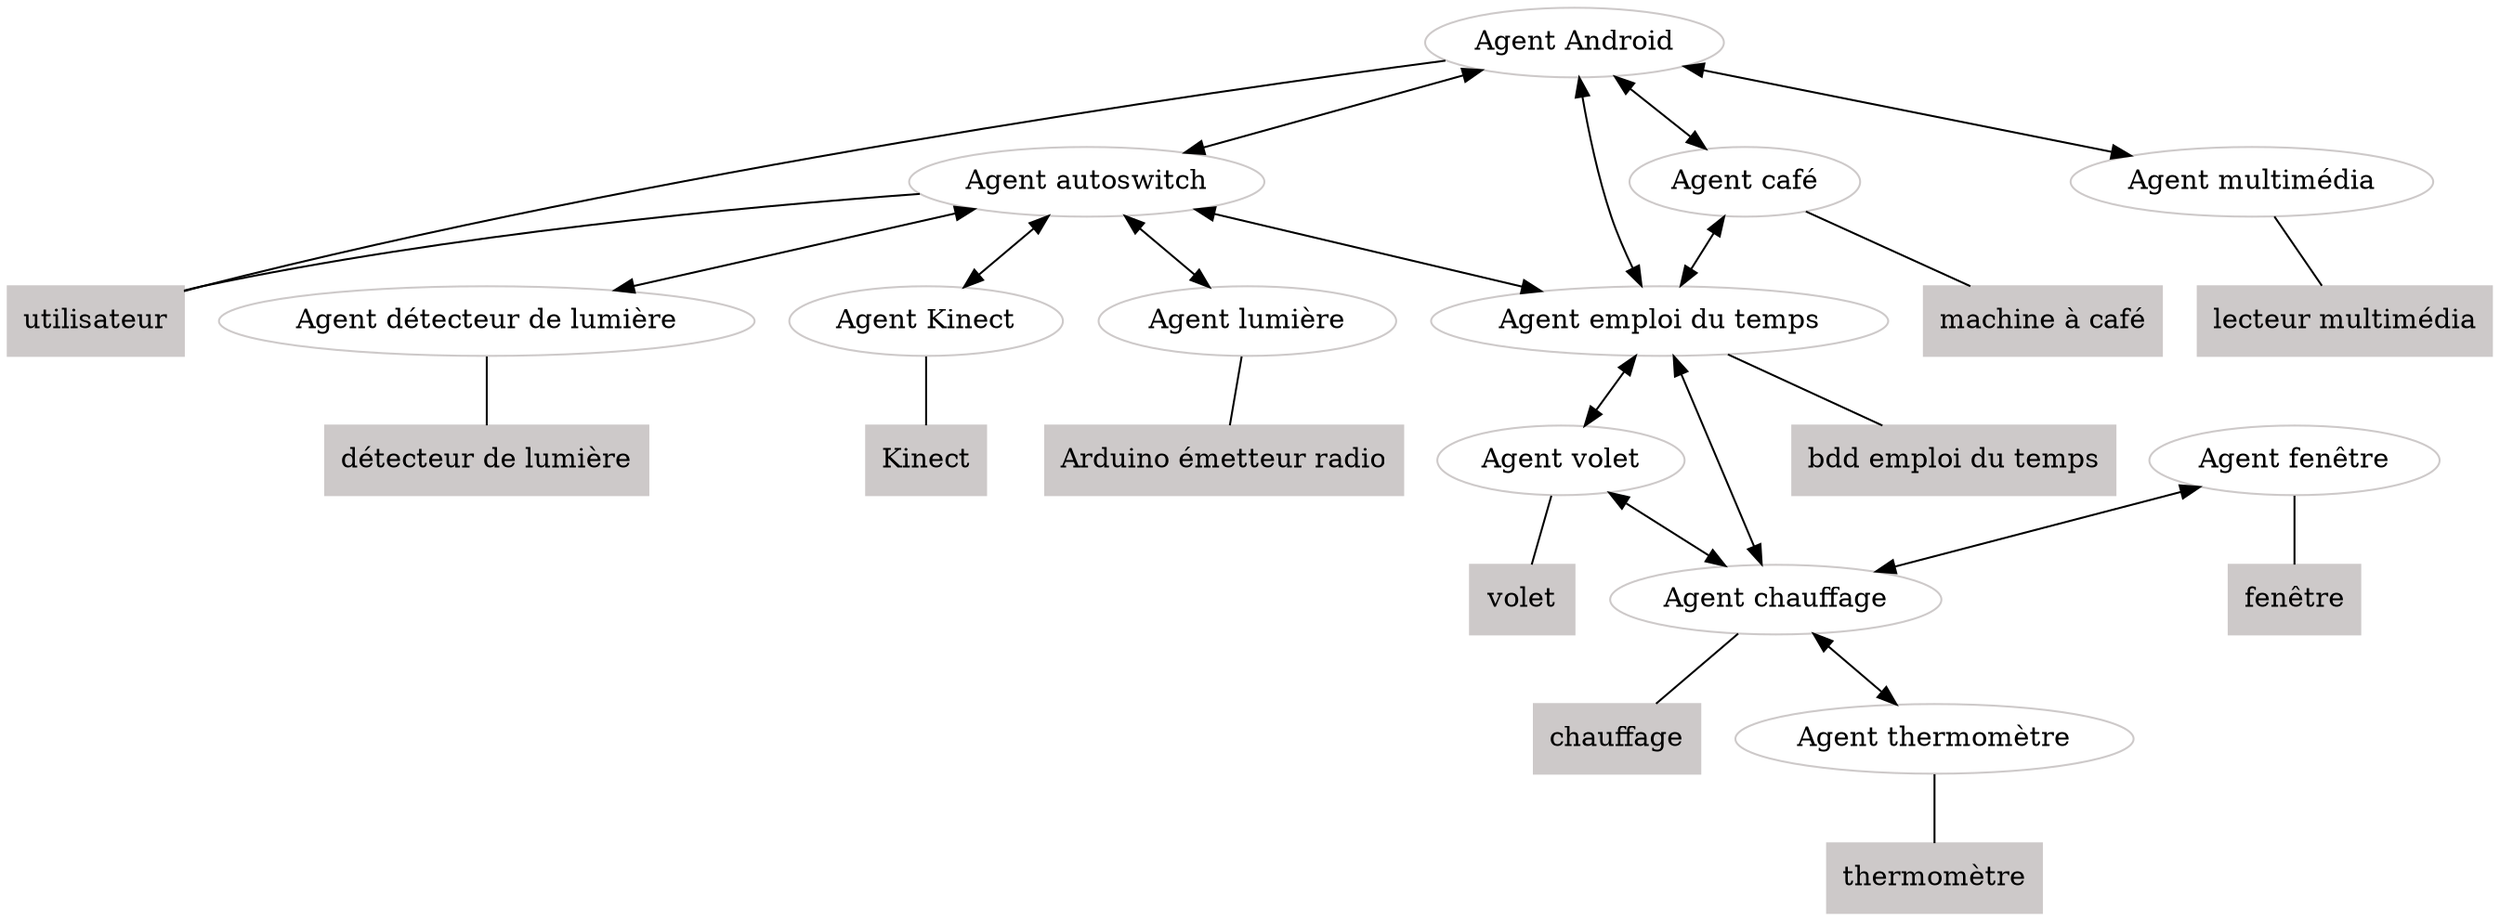 digraph {
    /* Physical process */
    node [shape=box, style=filled, color=snow3];
    user [label="utilisateur"];
    coffee [label="machine à café"];
    dbplanning [label="bdd emploi du temps"];
    kinect [label="Kinect"];
    arduino [label="Arduino émetteur radio"];
    lightsensor [label="détecteur de lumière"];
    window [label="fenêtre"];
    shutter [label="volet"];
    heater [label="chauffage"];
    thermometer [label="thermomètre"];
    player [label="lecteur multimédia"];

    /* Agents */
    node [shape=oval, style=""];
    Aandroid [label="Agent Android"];
    Aautoswitch [label="Agent autoswitch"];
    Acoffee [label="Agent café"];
    Aplanning [label="Agent emploi du temps"];
    Akinect [label="Agent Kinect"];
    Alight [label="Agent lumière"];
    Alightsensor [label="Agent détecteur de lumière"];
    Awindow [label="Agent fenêtre"];
    Ashutter [label="Agent volet"];
    Aheater [label="Agent chauffage"];
    Atemperature [label="Agent thermomètre"];
    Aplayer [label="Agent multimédia"];

    /* Acquaintance agent <=> physical process */
    edge [arrowhead=none, arrowtail=none];
    Aandroid -> user;
    Aautoswitch -> user;
    Acoffee -> coffee;
    Aplanning -> dbplanning;
    Akinect -> kinect;
    Alight -> arduino;
    Alightsensor -> lightsensor;
    Awindow -> window;
    Ashutter -> shutter;
    Aheater -> heater;
    Atemperature -> thermometer;
    Aplayer -> player;

    /* Acquaintance agent <=> agent */
    edge [arrowhead=normal, arrowtail=normal, dir=both];
    Aandroid -> {Aautoswitch, Acoffee, Aplanning, Aplayer};
    Aautoswitch -> {Akinect, Alightsensor, Alight, Aplanning};
    Acoffee -> {Aplanning};
    Aplanning -> {Ashutter, Aheater};
    Awindow -> {Aheater};
    Ashutter -> {Aheater};
    Aheater -> {Atemperature};
}
